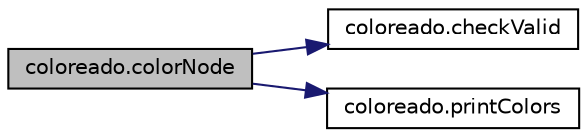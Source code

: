 digraph G
{
  edge [fontname="Helvetica",fontsize="10",labelfontname="Helvetica",labelfontsize="10"];
  node [fontname="Helvetica",fontsize="10",shape=record];
  rankdir="LR";
  Node1 [label="coloreado.colorNode",height=0.2,width=0.4,color="black", fillcolor="grey75", style="filled" fontcolor="black"];
  Node1 -> Node2 [color="midnightblue",fontsize="10",style="solid",fontname="Helvetica"];
  Node2 [label="coloreado.checkValid",height=0.2,width=0.4,color="black", fillcolor="white", style="filled",URL="$d5/d4c/classcoloreado.html#acd263f80e8310e80f61a43e3c4a40cb3"];
  Node1 -> Node3 [color="midnightblue",fontsize="10",style="solid",fontname="Helvetica"];
  Node3 [label="coloreado.printColors",height=0.2,width=0.4,color="black", fillcolor="white", style="filled",URL="$d5/d4c/classcoloreado.html#a0ab45c00fcf1741918e4b0d2e8d487d9"];
}
